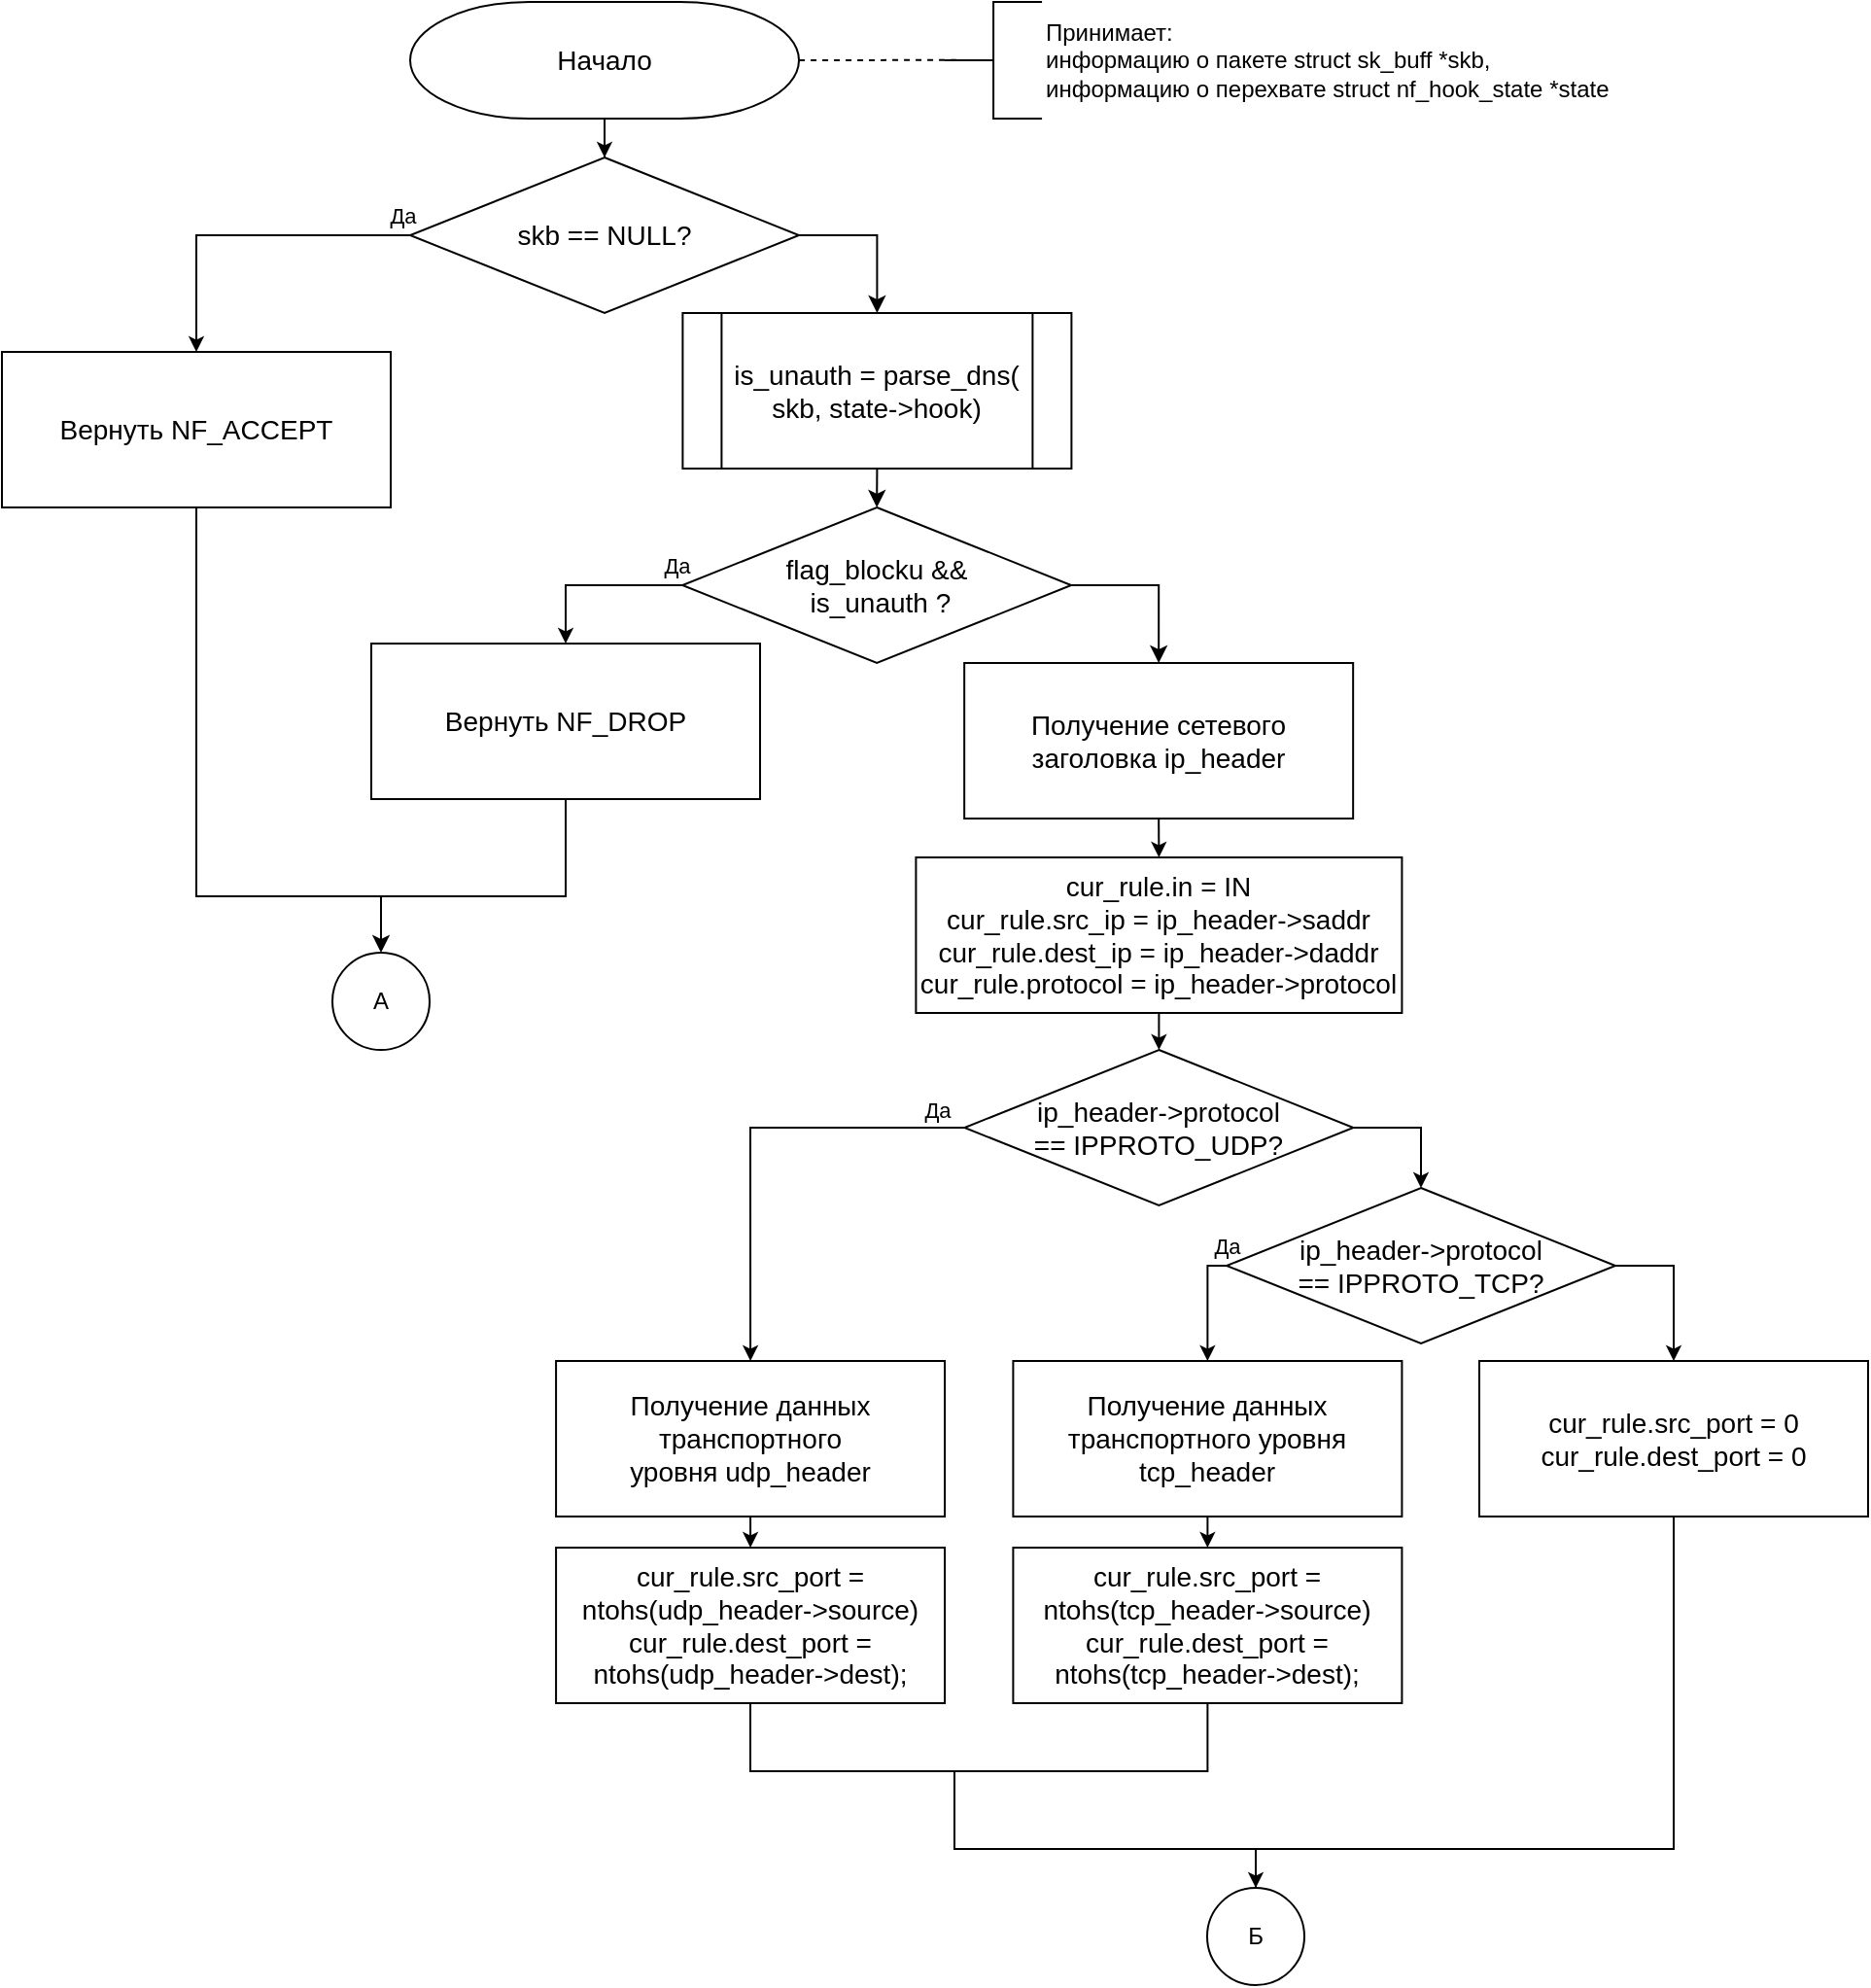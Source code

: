<mxfile version="13.9.9" type="device" pages="2"><diagram id="oeVwjJGfbGU8hYiDi33b" name="1"><mxGraphModel dx="2414" dy="1073" grid="1" gridSize="10" guides="1" tooltips="1" connect="1" arrows="1" fold="1" page="1" pageScale="1" pageWidth="827" pageHeight="1169" math="0" shadow="0"><root><mxCell id="0"/><mxCell id="1" parent="0"/><mxCell id="XdXErQI7_CTjvqZtYHSe-15" style="edgeStyle=orthogonalEdgeStyle;rounded=0;orthogonalLoop=1;jettySize=auto;html=1;startSize=1;endArrow=classic;endFill=1;endSize=5;strokeWidth=1;" parent="1" source="pE5VRlvmP7FCanTNBhFs-2" target="pE5VRlvmP7FCanTNBhFs-5" edge="1"><mxGeometry relative="1" as="geometry"/></mxCell><mxCell id="pE5VRlvmP7FCanTNBhFs-2" value="Начало" style="strokeWidth=1;shape=mxgraph.flowchart.terminator;whiteSpace=wrap;fontFamily=Helvetica;fontSize=14;fontStyle=0" parent="1" vertex="1"><mxGeometry x="190" y="570" width="200" height="60" as="geometry"/></mxCell><mxCell id="RgQjWTM-SLk--v7qo967-1" style="edgeStyle=orthogonalEdgeStyle;rounded=0;orthogonalLoop=1;jettySize=auto;html=1;exitX=1;exitY=0.5;exitDx=0;exitDy=0;" edge="1" parent="1" source="pE5VRlvmP7FCanTNBhFs-5" target="XdXErQI7_CTjvqZtYHSe-4"><mxGeometry relative="1" as="geometry"/></mxCell><mxCell id="pE5VRlvmP7FCanTNBhFs-5" value="skb == NULL?" style="rhombus;whiteSpace=wrap;strokeWidth=1;fontFamily=Helvetica;fontSize=14;fontStyle=0" parent="1" vertex="1"><mxGeometry x="190" y="650" width="200" height="80" as="geometry"/></mxCell><mxCell id="XdXErQI7_CTjvqZtYHSe-19" style="edgeStyle=orthogonalEdgeStyle;rounded=0;orthogonalLoop=1;jettySize=auto;html=1;exitX=0.5;exitY=1;exitDx=0;exitDy=0;entryX=0.5;entryY=0;entryDx=0;entryDy=0;startSize=1;endArrow=classic;endFill=1;endSize=5;strokeWidth=1;" parent="1" source="pE5VRlvmP7FCanTNBhFs-37" target="XdXErQI7_CTjvqZtYHSe-5" edge="1"><mxGeometry relative="1" as="geometry"/></mxCell><mxCell id="pE5VRlvmP7FCanTNBhFs-37" value="Получение сетевого заголовка ip_header" style="rounded=0;whiteSpace=wrap;strokeWidth=1;fontFamily=Helvetica;fontSize=14;fontStyle=0" parent="1" vertex="1"><mxGeometry x="475.08" y="910" width="200" height="80" as="geometry"/></mxCell><mxCell id="XdXErQI7_CTjvqZtYHSe-21" value="Да" style="edgeStyle=orthogonalEdgeStyle;rounded=0;orthogonalLoop=1;jettySize=auto;html=1;exitX=0;exitY=0.5;exitDx=0;exitDy=0;entryX=0.5;entryY=0;entryDx=0;entryDy=0;startSize=1;endArrow=classic;endFill=1;endSize=5;strokeWidth=1;" parent="1" source="pE5VRlvmP7FCanTNBhFs-43" target="XdXErQI7_CTjvqZtYHSe-6" edge="1"><mxGeometry x="-0.868" y="-9" relative="1" as="geometry"><mxPoint x="1" as="offset"/></mxGeometry></mxCell><mxCell id="XdXErQI7_CTjvqZtYHSe-22" style="edgeStyle=orthogonalEdgeStyle;rounded=0;orthogonalLoop=1;jettySize=auto;html=1;entryX=0.5;entryY=0;entryDx=0;entryDy=0;startSize=1;endArrow=classic;endFill=1;endSize=5;strokeWidth=1;exitX=1;exitY=0.5;exitDx=0;exitDy=0;" parent="1" source="pE5VRlvmP7FCanTNBhFs-43" target="XdXErQI7_CTjvqZtYHSe-10" edge="1"><mxGeometry relative="1" as="geometry"/></mxCell><mxCell id="pE5VRlvmP7FCanTNBhFs-43" value="ip_header-&gt;protocol &#10;== IPPROTO_UDP?" style="rhombus;whiteSpace=wrap;strokeWidth=1;fontFamily=Helvetica;fontSize=14;fontStyle=0" parent="1" vertex="1"><mxGeometry x="475.2" y="1109" width="200" height="80" as="geometry"/></mxCell><mxCell id="XdXErQI7_CTjvqZtYHSe-1" value="" style="endArrow=none;dashed=1;html=1;strokeWidth=1;entryX=1;entryY=0.5;entryDx=0;entryDy=0;entryPerimeter=0;startSize=1;endSize=1;exitX=0.12;exitY=0.498;exitDx=0;exitDy=0;exitPerimeter=0;" parent="1" source="XdXErQI7_CTjvqZtYHSe-3" target="pE5VRlvmP7FCanTNBhFs-2" edge="1"><mxGeometry width="50" height="50" relative="1" as="geometry"><mxPoint x="475.04" y="600" as="sourcePoint"/><mxPoint x="375.04" y="950" as="targetPoint"/></mxGeometry></mxCell><mxCell id="XdXErQI7_CTjvqZtYHSe-3" value="Принимает:&lt;br&gt;информацию о пакете struct sk_buff *skb,&lt;br&gt;информацию о перехвате struct nf_hook_state *state" style="strokeWidth=1;html=1;shape=mxgraph.flowchart.annotation_2;align=left;labelPosition=right;pointerEvents=1;" parent="1" vertex="1"><mxGeometry x="465.04" y="570" width="50" height="60" as="geometry"/></mxCell><mxCell id="kxonDahyU4lD4YxyeO7H-2" style="edgeStyle=orthogonalEdgeStyle;rounded=0;orthogonalLoop=1;jettySize=auto;html=1;exitX=0.5;exitY=1;exitDx=0;exitDy=0;entryX=0.5;entryY=0;entryDx=0;entryDy=0;" parent="1" source="XdXErQI7_CTjvqZtYHSe-4" target="kxonDahyU4lD4YxyeO7H-1" edge="1"><mxGeometry relative="1" as="geometry"/></mxCell><mxCell id="XdXErQI7_CTjvqZtYHSe-4" value="is_unauth = parse_dns(&#10;skb, state-&gt;hook)" style="shape=process;whiteSpace=wrap;backgroundOutline=1;fontFamily=Helvetica;fontSize=14;fontStyle=0" parent="1" vertex="1"><mxGeometry x="330.2" y="730" width="200" height="80" as="geometry"/></mxCell><mxCell id="XdXErQI7_CTjvqZtYHSe-20" style="edgeStyle=orthogonalEdgeStyle;rounded=0;orthogonalLoop=1;jettySize=auto;html=1;exitX=0.5;exitY=1;exitDx=0;exitDy=0;entryX=0.5;entryY=0;entryDx=0;entryDy=0;startSize=1;endArrow=classic;endFill=1;endSize=5;strokeWidth=1;" parent="1" source="XdXErQI7_CTjvqZtYHSe-5" target="pE5VRlvmP7FCanTNBhFs-43" edge="1"><mxGeometry relative="1" as="geometry"/></mxCell><mxCell id="XdXErQI7_CTjvqZtYHSe-5" value="cur_rule.in = IN&#10;cur_rule.src_ip = ip_header-&gt;saddr&#10;cur_rule.dest_ip = ip_header-&gt;daddr&#10;cur_rule.protocol = ip_header-&gt;protocol" style="rounded=0;whiteSpace=wrap;strokeWidth=1;fontFamily=Helvetica;fontSize=14;fontStyle=0" parent="1" vertex="1"><mxGeometry x="450.2" y="1010" width="250" height="80" as="geometry"/></mxCell><mxCell id="XdXErQI7_CTjvqZtYHSe-23" style="edgeStyle=orthogonalEdgeStyle;rounded=0;orthogonalLoop=1;jettySize=auto;html=1;exitX=0.5;exitY=1;exitDx=0;exitDy=0;entryX=0.5;entryY=0;entryDx=0;entryDy=0;startSize=1;endArrow=classic;endFill=1;endSize=5;strokeWidth=1;" parent="1" source="XdXErQI7_CTjvqZtYHSe-6" target="XdXErQI7_CTjvqZtYHSe-7" edge="1"><mxGeometry relative="1" as="geometry"/></mxCell><mxCell id="XdXErQI7_CTjvqZtYHSe-6" value="Получение данных транспортного уровня udp_header" style="rounded=0;whiteSpace=wrap;strokeWidth=1;fontFamily=Helvetica;fontSize=14;fontStyle=0" parent="1" vertex="1"><mxGeometry x="265.04" y="1269" width="200" height="80" as="geometry"/></mxCell><mxCell id="XdXErQI7_CTjvqZtYHSe-7" value="cur_rule.src_port = ntohs(udp_header-&gt;source)&#10;cur_rule.dest_port = ntohs(udp_header-&gt;dest);" style="rounded=0;whiteSpace=wrap;strokeWidth=1;fontFamily=Helvetica;fontSize=14;fontStyle=0" parent="1" vertex="1"><mxGeometry x="265.04" y="1365" width="200" height="80" as="geometry"/></mxCell><mxCell id="XdXErQI7_CTjvqZtYHSe-25" style="edgeStyle=orthogonalEdgeStyle;rounded=0;orthogonalLoop=1;jettySize=auto;html=1;exitX=0.5;exitY=1;exitDx=0;exitDy=0;entryX=0.5;entryY=0;entryDx=0;entryDy=0;startSize=1;endArrow=classic;endFill=1;endSize=5;strokeWidth=1;" parent="1" source="XdXErQI7_CTjvqZtYHSe-8" target="XdXErQI7_CTjvqZtYHSe-9" edge="1"><mxGeometry relative="1" as="geometry"/></mxCell><mxCell id="XdXErQI7_CTjvqZtYHSe-8" value="Получение данных транспортного уровня tcp_header" style="rounded=0;whiteSpace=wrap;strokeWidth=1;fontFamily=Helvetica;fontSize=14;fontStyle=0" parent="1" vertex="1"><mxGeometry x="500.2" y="1269" width="200" height="80" as="geometry"/></mxCell><mxCell id="XdXErQI7_CTjvqZtYHSe-30" style="edgeStyle=orthogonalEdgeStyle;rounded=0;orthogonalLoop=1;jettySize=auto;html=1;startSize=1;endArrow=none;endFill=0;endSize=5;strokeWidth=1;exitX=0.5;exitY=1;exitDx=0;exitDy=0;" parent="1" source="XdXErQI7_CTjvqZtYHSe-9" edge="1" target="XdXErQI7_CTjvqZtYHSe-7"><mxGeometry relative="1" as="geometry"><mxPoint x="545.08" y="1480" as="targetPoint"/><Array as="points"><mxPoint x="600" y="1480"/><mxPoint x="365" y="1480"/></Array></mxGeometry></mxCell><mxCell id="XdXErQI7_CTjvqZtYHSe-9" value="cur_rule.src_port = ntohs(tcp_header-&gt;source)&#10;cur_rule.dest_port = ntohs(tcp_header-&gt;dest);" style="rounded=0;whiteSpace=wrap;strokeWidth=1;fontFamily=Helvetica;fontSize=14;fontStyle=0" parent="1" vertex="1"><mxGeometry x="500.2" y="1365" width="200" height="80" as="geometry"/></mxCell><mxCell id="XdXErQI7_CTjvqZtYHSe-24" value="Да" style="edgeStyle=orthogonalEdgeStyle;rounded=0;orthogonalLoop=1;jettySize=auto;html=1;exitX=0;exitY=0.5;exitDx=0;exitDy=0;entryX=0.5;entryY=0;entryDx=0;entryDy=0;startSize=1;endArrow=classic;endFill=1;endSize=5;strokeWidth=1;" parent="1" source="XdXErQI7_CTjvqZtYHSe-10" target="XdXErQI7_CTjvqZtYHSe-8" edge="1"><mxGeometry x="-1" y="-10" relative="1" as="geometry"><Array as="points"><mxPoint x="600" y="1220"/></Array><mxPoint as="offset"/></mxGeometry></mxCell><mxCell id="XdXErQI7_CTjvqZtYHSe-28" style="edgeStyle=orthogonalEdgeStyle;rounded=0;orthogonalLoop=1;jettySize=auto;html=1;startSize=1;endArrow=classic;endFill=1;endSize=5;strokeWidth=1;exitX=0.5;exitY=1;exitDx=0;exitDy=0;" parent="1" source="1QrfZKoTVEPnk7Si7WH7-4" edge="1" target="XdXErQI7_CTjvqZtYHSe-29"><mxGeometry relative="1" as="geometry"><mxPoint x="590" y="1500" as="targetPoint"/><Array as="points"><mxPoint x="840" y="1520"/><mxPoint x="625" y="1520"/></Array></mxGeometry></mxCell><mxCell id="XdXErQI7_CTjvqZtYHSe-10" value="ip_header-&gt;protocol &#10;== IPPROTO_TCP?" style="rhombus;whiteSpace=wrap;strokeWidth=1;fontFamily=Helvetica;fontSize=14;fontStyle=0" parent="1" vertex="1"><mxGeometry x="610" y="1180" width="200" height="80" as="geometry"/></mxCell><mxCell id="RgQjWTM-SLk--v7qo967-6" style="edgeStyle=orthogonalEdgeStyle;rounded=0;orthogonalLoop=1;jettySize=auto;html=1;endArrow=none;endFill=0;startArrow=classic;startFill=1;" edge="1" parent="1" source="XdXErQI7_CTjvqZtYHSe-12"><mxGeometry relative="1" as="geometry"><mxPoint x="125" y="1030" as="targetPoint"/><Array as="points"><mxPoint x="175" y="1030"/></Array></mxGeometry></mxCell><mxCell id="XdXErQI7_CTjvqZtYHSe-12" value="A" style="strokeWidth=1;html=1;shape=mxgraph.flowchart.start_2;whiteSpace=wrap;" parent="1" vertex="1"><mxGeometry x="150.0" y="1059" width="50" height="50" as="geometry"/></mxCell><mxCell id="RgQjWTM-SLk--v7qo967-3" style="edgeStyle=orthogonalEdgeStyle;rounded=0;orthogonalLoop=1;jettySize=auto;html=1;endArrow=none;endFill=0;" edge="1" parent="1" source="XdXErQI7_CTjvqZtYHSe-29"><mxGeometry relative="1" as="geometry"><mxPoint x="470" y="1480" as="targetPoint"/><Array as="points"><mxPoint x="625" y="1520"/><mxPoint x="470" y="1520"/></Array></mxGeometry></mxCell><mxCell id="XdXErQI7_CTjvqZtYHSe-29" value="Б" style="strokeWidth=1;html=1;shape=mxgraph.flowchart.start_2;whiteSpace=wrap;" parent="1" vertex="1"><mxGeometry x="600.0" y="1540" width="50" height="50" as="geometry"/></mxCell><mxCell id="RgQjWTM-SLk--v7qo967-4" style="edgeStyle=orthogonalEdgeStyle;rounded=0;orthogonalLoop=1;jettySize=auto;html=1;entryX=0.5;entryY=1;entryDx=0;entryDy=0;endArrow=none;endFill=0;exitX=0.5;exitY=1;exitDx=0;exitDy=0;" edge="1" parent="1" source="1QrfZKoTVEPnk7Si7WH7-1" target="kxonDahyU4lD4YxyeO7H-4"><mxGeometry relative="1" as="geometry"><Array as="points"><mxPoint x="80" y="1030"/><mxPoint x="270" y="1030"/></Array></mxGeometry></mxCell><mxCell id="1QrfZKoTVEPnk7Si7WH7-1" value="Вернуть NF_ACCEPT" style="rounded=0;whiteSpace=wrap;strokeWidth=1;fontFamily=Helvetica;fontSize=14;fontStyle=0" parent="1" vertex="1"><mxGeometry x="-20.0" y="750" width="200" height="80" as="geometry"/></mxCell><mxCell id="1QrfZKoTVEPnk7Si7WH7-2" style="edgeStyle=orthogonalEdgeStyle;rounded=0;orthogonalLoop=1;jettySize=auto;html=1;entryX=0.5;entryY=0;entryDx=0;entryDy=0;entryPerimeter=0;startSize=1;endArrow=classic;endFill=1;endSize=5;strokeWidth=1;" parent="1" source="pE5VRlvmP7FCanTNBhFs-5" target="1QrfZKoTVEPnk7Si7WH7-1" edge="1"><mxGeometry relative="1" as="geometry"><mxPoint x="380.04" y="690" as="sourcePoint"/><mxPoint x="555.04" y="810.0" as="targetPoint"/></mxGeometry></mxCell><mxCell id="1QrfZKoTVEPnk7Si7WH7-3" value="Да" style="edgeLabel;html=1;align=center;verticalAlign=middle;resizable=0;points=[];" parent="1QrfZKoTVEPnk7Si7WH7-2" vertex="1" connectable="0"><mxGeometry x="-0.397" y="-4" relative="1" as="geometry"><mxPoint x="47.65" y="-6" as="offset"/></mxGeometry></mxCell><mxCell id="1QrfZKoTVEPnk7Si7WH7-4" value="cur_rule.src_port = 0&#10;cur_rule.dest_port = 0" style="rounded=0;whiteSpace=wrap;strokeWidth=1;fontFamily=Helvetica;fontSize=14;fontStyle=0" parent="1" vertex="1"><mxGeometry x="740" y="1269" width="200" height="80" as="geometry"/></mxCell><mxCell id="1QrfZKoTVEPnk7Si7WH7-7" style="edgeStyle=orthogonalEdgeStyle;rounded=0;orthogonalLoop=1;jettySize=auto;html=1;entryX=0.5;entryY=0;entryDx=0;entryDy=0;entryPerimeter=0;startSize=1;endArrow=classic;endFill=1;endSize=5;strokeWidth=1;exitX=1;exitY=0.5;exitDx=0;exitDy=0;" parent="1" source="XdXErQI7_CTjvqZtYHSe-10" target="1QrfZKoTVEPnk7Si7WH7-4" edge="1"><mxGeometry relative="1" as="geometry"><mxPoint x="874.933" y="1229.059" as="sourcePoint"/><mxPoint x="915.08" y="1380" as="targetPoint"/></mxGeometry></mxCell><mxCell id="RgQjWTM-SLk--v7qo967-2" style="edgeStyle=orthogonalEdgeStyle;rounded=0;orthogonalLoop=1;jettySize=auto;html=1;entryX=0.5;entryY=0;entryDx=0;entryDy=0;exitX=1;exitY=0.5;exitDx=0;exitDy=0;" edge="1" parent="1" source="kxonDahyU4lD4YxyeO7H-1" target="pE5VRlvmP7FCanTNBhFs-37"><mxGeometry relative="1" as="geometry"/></mxCell><mxCell id="kxonDahyU4lD4YxyeO7H-1" value="flag_blocku &amp;&amp;&#10; is_unauth ?" style="rhombus;whiteSpace=wrap;strokeWidth=1;fontFamily=Helvetica;fontSize=14;fontStyle=0" parent="1" vertex="1"><mxGeometry x="330.08" y="830" width="200" height="80" as="geometry"/></mxCell><mxCell id="kxonDahyU4lD4YxyeO7H-4" value="Вернуть NF_DROP" style="rounded=0;whiteSpace=wrap;strokeWidth=1;fontFamily=Helvetica;fontSize=14;fontStyle=0" parent="1" vertex="1"><mxGeometry x="170.0" y="900" width="200" height="80" as="geometry"/></mxCell><mxCell id="kxonDahyU4lD4YxyeO7H-5" style="edgeStyle=orthogonalEdgeStyle;rounded=0;orthogonalLoop=1;jettySize=auto;html=1;entryX=0.5;entryY=0;entryDx=0;entryDy=0;entryPerimeter=0;startSize=1;endArrow=classic;endFill=1;endSize=5;strokeWidth=1;" parent="1" source="kxonDahyU4lD4YxyeO7H-1" target="kxonDahyU4lD4YxyeO7H-4" edge="1"><mxGeometry relative="1" as="geometry"><mxPoint x="530.08" y="870" as="sourcePoint"/><mxPoint x="705.08" y="990.0" as="targetPoint"/><Array as="points"><mxPoint x="270" y="870"/></Array></mxGeometry></mxCell><mxCell id="kxonDahyU4lD4YxyeO7H-6" value="Да" style="edgeLabel;html=1;align=center;verticalAlign=middle;resizable=0;points=[];" parent="kxonDahyU4lD4YxyeO7H-5" vertex="1" connectable="0"><mxGeometry x="-0.397" y="-4" relative="1" as="geometry"><mxPoint x="23.25" y="-6" as="offset"/></mxGeometry></mxCell></root></mxGraphModel></diagram><diagram id="bnAQoo_s6rJksidDqC0H" name="2"><mxGraphModel dx="1360" dy="-249" grid="1" gridSize="10" guides="1" tooltips="1" connect="1" arrows="1" fold="1" page="1" pageScale="1" pageWidth="827" pageHeight="1169" math="0" shadow="0"><root><mxCell id="g5OtLkIJeLJqWFptcHg8-0"/><mxCell id="g5OtLkIJeLJqWFptcHg8-1" parent="g5OtLkIJeLJqWFptcHg8-0"/><mxCell id="q5HifFQ4M4g7t4QfoZgG-6" style="edgeStyle=orthogonalEdgeStyle;rounded=0;orthogonalLoop=1;jettySize=auto;html=1;exitX=0.5;exitY=0;exitDx=0;exitDy=0;exitPerimeter=0;startArrow=classicThin;startFill=1;endArrow=none;endFill=0;" edge="1" parent="g5OtLkIJeLJqWFptcHg8-1" source="g5OtLkIJeLJqWFptcHg8-3"><mxGeometry relative="1" as="geometry"><mxPoint x="240" y="2250" as="targetPoint"/><Array as="points"><mxPoint x="240" y="2260"/><mxPoint x="240" y="2260"/></Array></mxGeometry></mxCell><mxCell id="g5OtLkIJeLJqWFptcHg8-3" value="Конец" style="strokeWidth=1;shape=mxgraph.flowchart.terminator;whiteSpace=wrap;fontFamily=Helvetica;fontSize=14;fontStyle=0" parent="g5OtLkIJeLJqWFptcHg8-1" vertex="1"><mxGeometry x="140" y="2300" width="200" height="60" as="geometry"/></mxCell><mxCell id="g5OtLkIJeLJqWFptcHg8-4" value="Вернуть NF_ACCEPT" style="rounded=0;whiteSpace=wrap;strokeWidth=1;fontFamily=Helvetica;fontSize=14;fontStyle=0" parent="g5OtLkIJeLJqWFptcHg8-1" vertex="1"><mxGeometry x="200" y="2019" width="200" height="80" as="geometry"/></mxCell><mxCell id="q5HifFQ4M4g7t4QfoZgG-5" style="edgeStyle=orthogonalEdgeStyle;rounded=0;orthogonalLoop=1;jettySize=auto;html=1;startArrow=none;startFill=0;endArrow=none;endFill=0;" edge="1" parent="g5OtLkIJeLJqWFptcHg8-1" source="JknzagIAOry0MHatVlTH-0"><mxGeometry relative="1" as="geometry"><mxPoint x="350" y="2170" as="targetPoint"/><Array as="points"><mxPoint x="45" y="2250"/><mxPoint x="350" y="2250"/></Array></mxGeometry></mxCell><mxCell id="JknzagIAOry0MHatVlTH-0" value="A" style="strokeWidth=1;html=1;shape=mxgraph.flowchart.start_2;whiteSpace=wrap;" parent="g5OtLkIJeLJqWFptcHg8-1" vertex="1"><mxGeometry x="20" y="2180" width="50" height="50" as="geometry"/></mxCell><mxCell id="grPH34kscrlpBB8M3BNK-9" style="edgeStyle=orthogonalEdgeStyle;rounded=0;orthogonalLoop=1;jettySize=auto;html=1;entryX=0.5;entryY=0;entryDx=0;entryDy=0;startSize=1;endArrow=classic;endFill=1;endSize=5;strokeWidth=1;" parent="g5OtLkIJeLJqWFptcHg8-1" source="JknzagIAOry0MHatVlTH-2" target="grPH34kscrlpBB8M3BNK-0" edge="1"><mxGeometry relative="1" as="geometry"/></mxCell><mxCell id="JknzagIAOry0MHatVlTH-2" value="Б" style="strokeWidth=1;html=1;shape=mxgraph.flowchart.start_2;whiteSpace=wrap;" parent="g5OtLkIJeLJqWFptcHg8-1" vertex="1"><mxGeometry x="250" y="1220" width="50" height="50" as="geometry"/></mxCell><mxCell id="q5HifFQ4M4g7t4QfoZgG-0" style="edgeStyle=orthogonalEdgeStyle;rounded=0;orthogonalLoop=1;jettySize=auto;html=1;exitX=0;exitY=0.5;exitDx=0;exitDy=0;entryX=0.5;entryY=0;entryDx=0;entryDy=0;startArrow=none;startFill=0;endArrow=classicThin;endFill=1;" edge="1" parent="g5OtLkIJeLJqWFptcHg8-1" source="grPH34kscrlpBB8M3BNK-0" target="ki9cO_Ux_bIFu3oXPw4x-0"><mxGeometry relative="1" as="geometry"/></mxCell><mxCell id="q5HifFQ4M4g7t4QfoZgG-1" value="Да" style="edgeLabel;html=1;align=center;verticalAlign=middle;resizable=0;points=[];" vertex="1" connectable="0" parent="q5HifFQ4M4g7t4QfoZgG-0"><mxGeometry x="0.252" y="-6" relative="1" as="geometry"><mxPoint x="46.86" y="-4" as="offset"/></mxGeometry></mxCell><mxCell id="q5HifFQ4M4g7t4QfoZgG-2" style="edgeStyle=orthogonalEdgeStyle;rounded=0;orthogonalLoop=1;jettySize=auto;html=1;entryX=0.5;entryY=0;entryDx=0;entryDy=0;startArrow=none;startFill=0;endArrow=classicThin;endFill=1;exitX=1;exitY=0.5;exitDx=0;exitDy=0;" edge="1" parent="g5OtLkIJeLJqWFptcHg8-1" source="grPH34kscrlpBB8M3BNK-0" target="uo-36kIS-KMZZ8t6lMM8-3"><mxGeometry relative="1" as="geometry"/></mxCell><mxCell id="grPH34kscrlpBB8M3BNK-0" value="flag_blockspoof &#10;&amp;&amp; (cur_rule.src_ip == &#10;localhost)?" style="rhombus;whiteSpace=wrap;strokeWidth=1;fontFamily=Helvetica;fontSize=14;fontStyle=0" parent="g5OtLkIJeLJqWFptcHg8-1" vertex="1"><mxGeometry x="175" y="1291" width="200" height="80" as="geometry"/></mxCell><mxCell id="uo-36kIS-KMZZ8t6lMM8-8" style="edgeStyle=orthogonalEdgeStyle;rounded=0;orthogonalLoop=1;jettySize=auto;html=1;exitX=0.5;exitY=1;exitDx=0;exitDy=0;entryX=0.5;entryY=0;entryDx=0;entryDy=0;startSize=1;endArrow=classic;endFill=1;endSize=5;strokeWidth=1;" parent="g5OtLkIJeLJqWFptcHg8-1" source="grPH34kscrlpBB8M3BNK-3" target="grPH34kscrlpBB8M3BNK-7" edge="1"><mxGeometry relative="1" as="geometry"/></mxCell><mxCell id="grPH34kscrlpBB8M3BNK-3" value="&lt;span style=&quot;font-size: 14px&quot;&gt;Цикл пока&amp;nbsp;&lt;/span&gt;&lt;span style=&quot;font-size: 14px&quot;&gt;i &amp;lt; in_index &amp;amp;&amp;amp; &lt;br&gt;matched == false&lt;/span&gt;" style="shape=loopLimit;whiteSpace=wrap;html=1;strokeWidth=1;" parent="g5OtLkIJeLJqWFptcHg8-1" vertex="1"><mxGeometry x="325.24" y="1471" width="200" height="70" as="geometry"/></mxCell><mxCell id="grPH34kscrlpBB8M3BNK-5" value="&lt;span style=&quot;font-size: 14px&quot;&gt;Конец цикла&amp;nbsp;&lt;br&gt;&lt;/span&gt;&lt;span style=&quot;font-size: 14px&quot;&gt;пока&amp;nbsp;&lt;/span&gt;&lt;span style=&quot;font-size: 14px&quot;&gt;i &amp;lt; in_index &amp;amp;&amp;amp;&amp;nbsp;&lt;br&gt;&lt;/span&gt;&lt;span style=&quot;font-size: 14px&quot;&gt;matched == false&lt;/span&gt;&lt;span style=&quot;font-size: 14px&quot;&gt;&lt;br&gt;&lt;/span&gt;" style="shape=loopLimit;whiteSpace=wrap;html=1;strokeWidth=1;direction=west;" parent="g5OtLkIJeLJqWFptcHg8-1" vertex="1"><mxGeometry x="325" y="1849" width="200" height="70" as="geometry"/></mxCell><mxCell id="uo-36kIS-KMZZ8t6lMM8-9" value="Да" style="edgeStyle=orthogonalEdgeStyle;rounded=0;orthogonalLoop=1;jettySize=auto;html=1;entryX=0.5;entryY=0;entryDx=0;entryDy=0;startSize=1;endArrow=classic;endFill=1;endSize=5;strokeWidth=1;exitX=1;exitY=0.5;exitDx=0;exitDy=0;" parent="g5OtLkIJeLJqWFptcHg8-1" source="grPH34kscrlpBB8M3BNK-7" target="uo-36kIS-KMZZ8t6lMM8-6" edge="1"><mxGeometry x="-0.739" y="10" relative="1" as="geometry"><mxPoint as="offset"/></mxGeometry></mxCell><mxCell id="uo-36kIS-KMZZ8t6lMM8-11" style="edgeStyle=orthogonalEdgeStyle;rounded=0;orthogonalLoop=1;jettySize=auto;html=1;startSize=1;endArrow=classic;endFill=1;endSize=5;strokeWidth=1;" parent="g5OtLkIJeLJqWFptcHg8-1" source="grPH34kscrlpBB8M3BNK-7" target="6zqYiBX0ReLH18ehWxdf-0" edge="1"><mxGeometry relative="1" as="geometry"><Array as="points"><mxPoint x="300" y="1601"/><mxPoint x="300" y="1730"/><mxPoint x="425" y="1730"/></Array></mxGeometry></mxCell><mxCell id="grPH34kscrlpBB8M3BNK-7" value="rules_match(&amp;cur_rule, &#10;&amp;(iniplist[i])) == 0?" style="rhombus;whiteSpace=wrap;strokeWidth=1;fontFamily=Helvetica;fontSize=14;fontStyle=0" parent="g5OtLkIJeLJqWFptcHg8-1" vertex="1"><mxGeometry x="325" y="1561" width="200" height="80" as="geometry"/></mxCell><mxCell id="uo-36kIS-KMZZ8t6lMM8-17" style="edgeStyle=orthogonalEdgeStyle;rounded=0;orthogonalLoop=1;jettySize=auto;html=1;startSize=1;endArrow=none;endFill=0;endSize=5;strokeWidth=1;entryX=0.457;entryY=1.005;entryDx=0;entryDy=0;entryPerimeter=0;" parent="g5OtLkIJeLJqWFptcHg8-1" edge="1" target="g5OtLkIJeLJqWFptcHg8-4"><mxGeometry relative="1" as="geometry"><Array as="points"><mxPoint x="575" y="2121"/><mxPoint x="291" y="2121"/></Array><mxPoint x="575" y="2099" as="sourcePoint"/><mxPoint x="425" y="2121" as="targetPoint"/></mxGeometry></mxCell><mxCell id="uo-36kIS-KMZZ8t6lMM8-2" value="Вернуть NF_DROP" style="rounded=0;whiteSpace=wrap;strokeWidth=1;fontFamily=Helvetica;fontSize=14;fontStyle=0" parent="g5OtLkIJeLJqWFptcHg8-1" vertex="1"><mxGeometry x="480" y="2019" width="200" height="80" as="geometry"/></mxCell><mxCell id="uo-36kIS-KMZZ8t6lMM8-7" style="edgeStyle=orthogonalEdgeStyle;rounded=0;orthogonalLoop=1;jettySize=auto;html=1;exitX=0.5;exitY=1;exitDx=0;exitDy=0;entryX=0.5;entryY=0;entryDx=0;entryDy=0;startSize=1;endArrow=classic;endFill=1;endSize=5;strokeWidth=1;" parent="g5OtLkIJeLJqWFptcHg8-1" source="uo-36kIS-KMZZ8t6lMM8-3" target="grPH34kscrlpBB8M3BNK-3" edge="1"><mxGeometry relative="1" as="geometry"/></mxCell><mxCell id="uo-36kIS-KMZZ8t6lMM8-3" value="i = 0&#10;matched = false" style="rounded=0;whiteSpace=wrap;strokeWidth=1;fontFamily=Helvetica;fontSize=14;fontStyle=0" parent="g5OtLkIJeLJqWFptcHg8-1" vertex="1"><mxGeometry x="325.24" y="1371" width="200" height="80" as="geometry"/></mxCell><mxCell id="uo-36kIS-KMZZ8t6lMM8-12" style="edgeStyle=orthogonalEdgeStyle;rounded=0;orthogonalLoop=1;jettySize=auto;html=1;entryX=0.5;entryY=1;entryDx=0;entryDy=0;startSize=1;endArrow=classic;endFill=1;endSize=5;strokeWidth=1;" parent="g5OtLkIJeLJqWFptcHg8-1" source="6zqYiBX0ReLH18ehWxdf-0" target="grPH34kscrlpBB8M3BNK-5" edge="1"><mxGeometry relative="1" as="geometry"><Array as="points"><mxPoint x="425" y="1731"/></Array></mxGeometry></mxCell><mxCell id="6zqYiBX0ReLH18ehWxdf-2" style="edgeStyle=orthogonalEdgeStyle;rounded=0;orthogonalLoop=1;jettySize=auto;html=1;endArrow=none;endFill=0;" parent="g5OtLkIJeLJqWFptcHg8-1" edge="1"><mxGeometry relative="1" as="geometry"><Array as="points"><mxPoint x="580" y="1730"/><mxPoint x="425" y="1730"/></Array><mxPoint x="425.01" y="1750" as="targetPoint"/><mxPoint x="580.0" y="1714" as="sourcePoint"/></mxGeometry></mxCell><mxCell id="uo-36kIS-KMZZ8t6lMM8-6" value="matched = true" style="rounded=0;whiteSpace=wrap;strokeWidth=1;fontFamily=Helvetica;fontSize=14;fontStyle=0" parent="g5OtLkIJeLJqWFptcHg8-1" vertex="1"><mxGeometry x="480" y="1635" width="200" height="80" as="geometry"/></mxCell><mxCell id="uo-36kIS-KMZZ8t6lMM8-15" style="edgeStyle=orthogonalEdgeStyle;rounded=0;orthogonalLoop=1;jettySize=auto;html=1;entryX=0.5;entryY=0;entryDx=0;entryDy=0;startSize=1;endArrow=classic;endFill=1;endSize=5;strokeWidth=1;exitX=1;exitY=0.5;exitDx=0;exitDy=0;" parent="g5OtLkIJeLJqWFptcHg8-1" source="uo-36kIS-KMZZ8t6lMM8-13" target="uo-36kIS-KMZZ8t6lMM8-2" edge="1"><mxGeometry relative="1" as="geometry"/></mxCell><mxCell id="uo-36kIS-KMZZ8t6lMM8-16" value="Да" style="edgeLabel;html=1;align=center;verticalAlign=middle;resizable=0;points=[];" parent="uo-36kIS-KMZZ8t6lMM8-15" vertex="1" connectable="0"><mxGeometry x="-0.623" y="-3" relative="1" as="geometry"><mxPoint x="-1.24" y="-13.03" as="offset"/></mxGeometry></mxCell><mxCell id="uo-36kIS-KMZZ8t6lMM8-18" style="edgeStyle=orthogonalEdgeStyle;rounded=0;orthogonalLoop=1;jettySize=auto;html=1;entryX=0.452;entryY=0.023;entryDx=0;entryDy=0;entryPerimeter=0;startSize=1;endArrow=classic;endFill=1;endSize=5;strokeWidth=1;exitX=0;exitY=0.5;exitDx=0;exitDy=0;" parent="g5OtLkIJeLJqWFptcHg8-1" source="uo-36kIS-KMZZ8t6lMM8-13" target="g5OtLkIJeLJqWFptcHg8-4" edge="1"><mxGeometry relative="1" as="geometry"/></mxCell><mxCell id="uo-36kIS-KMZZ8t6lMM8-13" value="matched == true?" style="rhombus;whiteSpace=wrap;strokeWidth=1;fontFamily=Helvetica;fontSize=14;fontStyle=0" parent="g5OtLkIJeLJqWFptcHg8-1" vertex="1"><mxGeometry x="325" y="1939" width="200" height="80" as="geometry"/></mxCell><mxCell id="uo-36kIS-KMZZ8t6lMM8-14" style="edgeStyle=orthogonalEdgeStyle;rounded=0;orthogonalLoop=1;jettySize=auto;html=1;exitX=0.5;exitY=0;exitDx=0;exitDy=0;entryX=0.5;entryY=0;entryDx=0;entryDy=0;startSize=1;endArrow=classic;endFill=1;endSize=5;strokeWidth=1;" parent="g5OtLkIJeLJqWFptcHg8-1" source="grPH34kscrlpBB8M3BNK-5" target="uo-36kIS-KMZZ8t6lMM8-13" edge="1"><mxGeometry relative="1" as="geometry"><mxPoint x="425" y="1879.0" as="sourcePoint"/><mxPoint x="425" y="2019" as="targetPoint"/></mxGeometry></mxCell><mxCell id="q5HifFQ4M4g7t4QfoZgG-3" style="edgeStyle=orthogonalEdgeStyle;rounded=0;orthogonalLoop=1;jettySize=auto;html=1;startArrow=none;startFill=0;endArrow=none;endFill=0;exitX=0.5;exitY=1;exitDx=0;exitDy=0;" edge="1" parent="g5OtLkIJeLJqWFptcHg8-1" source="ki9cO_Ux_bIFu3oXPw4x-0"><mxGeometry relative="1" as="geometry"><mxPoint x="440" y="2121" as="targetPoint"/><mxPoint x="80" y="1500" as="sourcePoint"/><Array as="points"><mxPoint x="110" y="2170"/><mxPoint x="440" y="2170"/></Array></mxGeometry></mxCell><mxCell id="ki9cO_Ux_bIFu3oXPw4x-0" value="Вернуть NF_DROP" style="rounded=0;whiteSpace=wrap;strokeWidth=1;fontFamily=Helvetica;fontSize=14;fontStyle=0" parent="g5OtLkIJeLJqWFptcHg8-1" vertex="1"><mxGeometry x="10" y="1360" width="200" height="80" as="geometry"/></mxCell><mxCell id="6zqYiBX0ReLH18ehWxdf-0" value="i += 1" style="rounded=0;whiteSpace=wrap;strokeWidth=1;fontFamily=Helvetica;fontSize=14;fontStyle=0" parent="g5OtLkIJeLJqWFptcHg8-1" vertex="1"><mxGeometry x="325.24" y="1751" width="200" height="80" as="geometry"/></mxCell></root></mxGraphModel></diagram></mxfile>